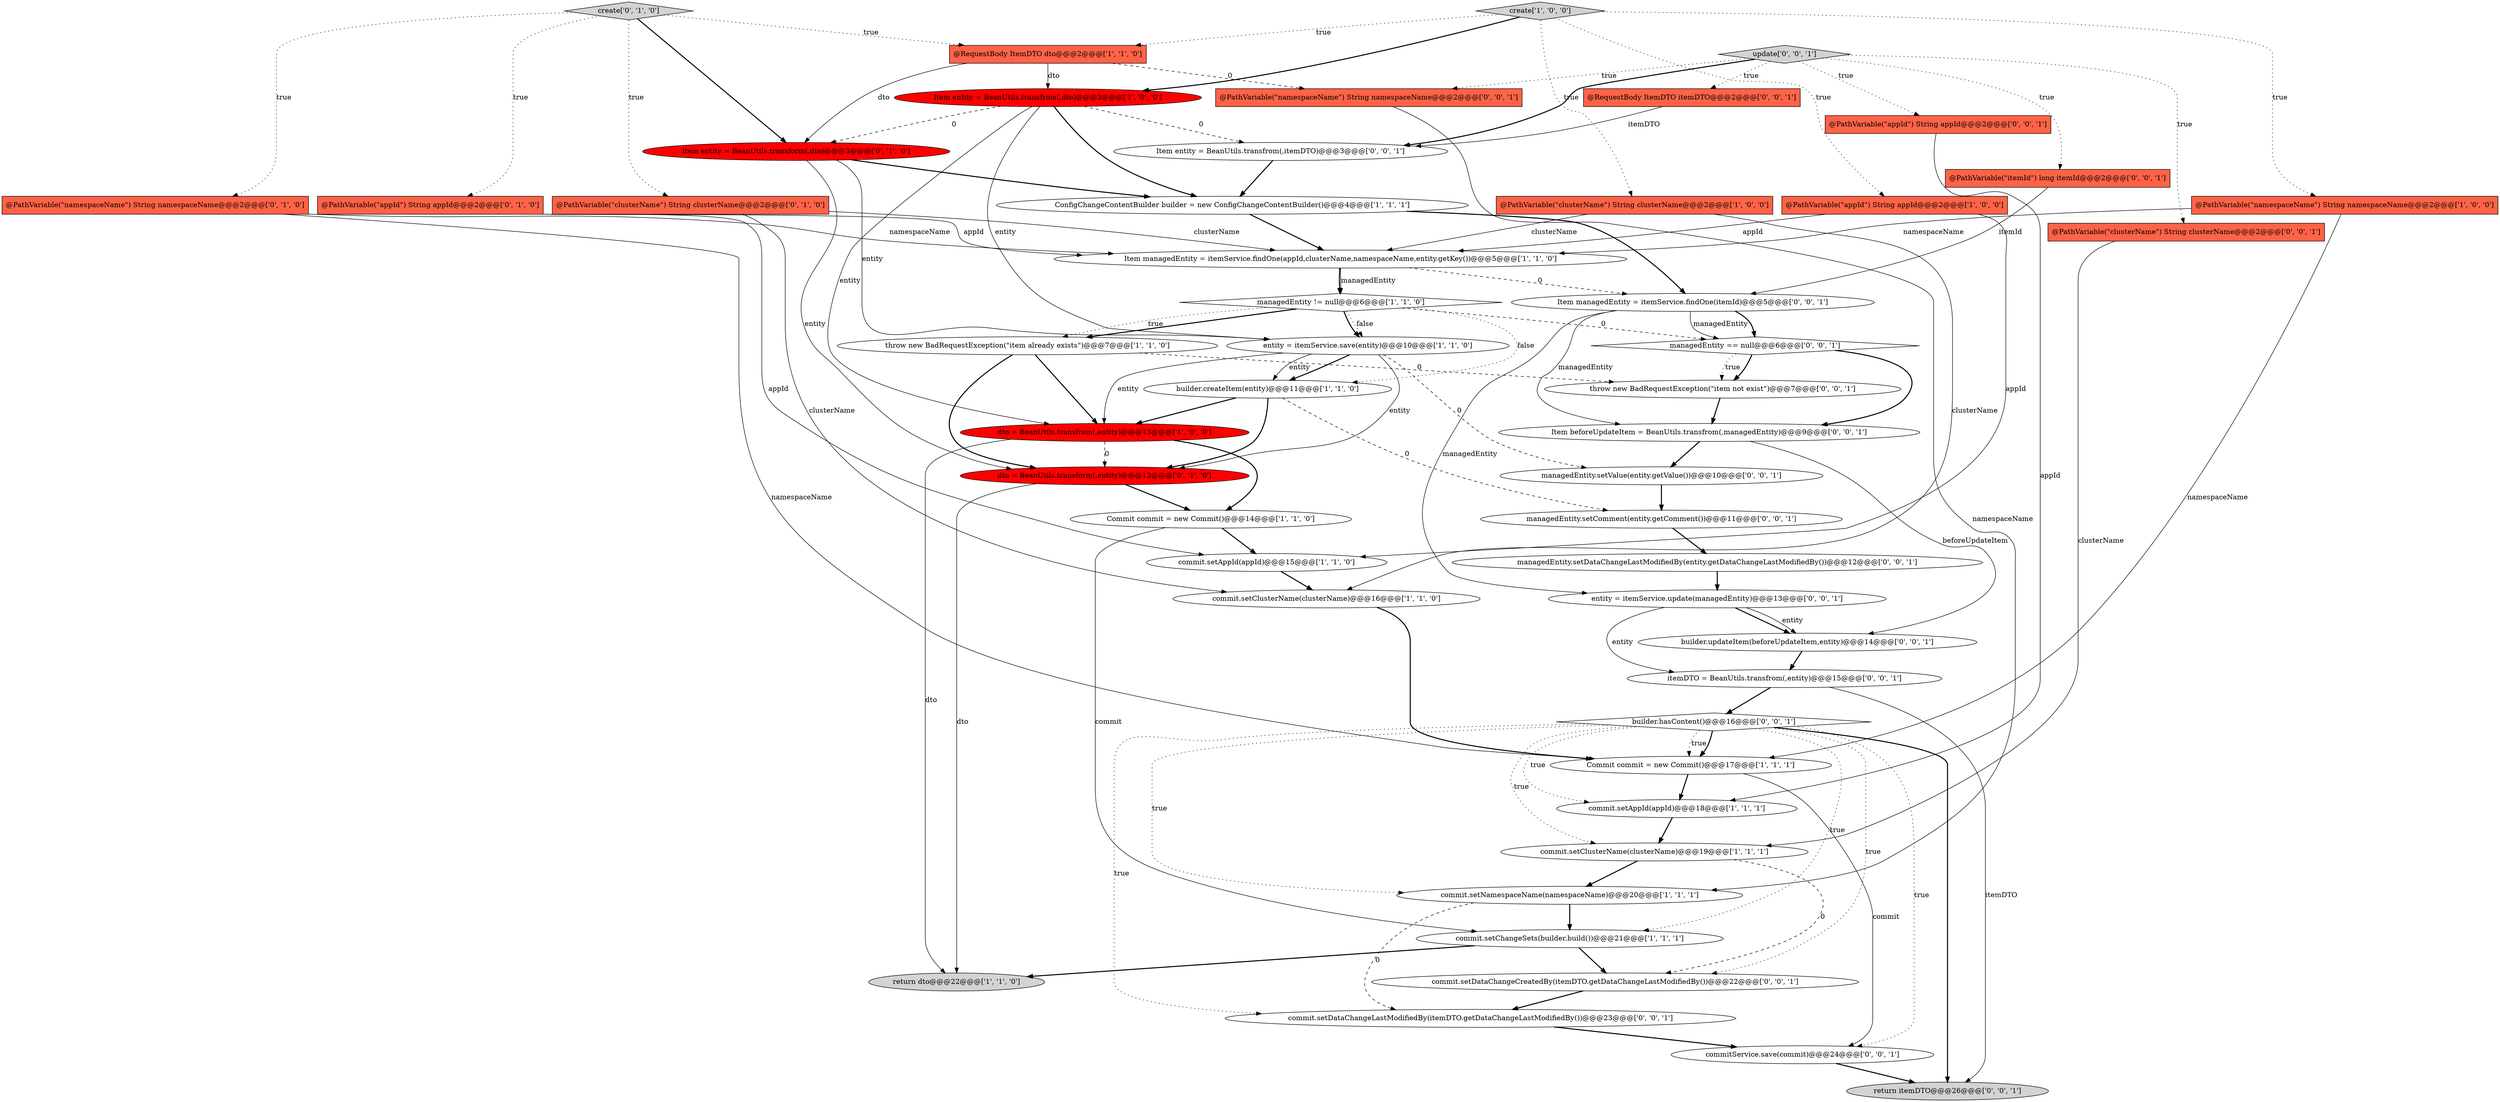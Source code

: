 digraph {
33 [style = filled, label = "builder.hasContent()@@@16@@@['0', '0', '1']", fillcolor = white, shape = diamond image = "AAA0AAABBB3BBB"];
16 [style = filled, label = "Commit commit = new Commit()@@@17@@@['1', '1', '1']", fillcolor = white, shape = ellipse image = "AAA0AAABBB1BBB"];
4 [style = filled, label = "@PathVariable(\"clusterName\") String clusterName@@@2@@@['1', '0', '0']", fillcolor = tomato, shape = box image = "AAA0AAABBB1BBB"];
14 [style = filled, label = "@PathVariable(\"appId\") String appId@@@2@@@['1', '0', '0']", fillcolor = tomato, shape = box image = "AAA0AAABBB1BBB"];
15 [style = filled, label = "@PathVariable(\"namespaceName\") String namespaceName@@@2@@@['1', '0', '0']", fillcolor = tomato, shape = box image = "AAA0AAABBB1BBB"];
23 [style = filled, label = "@PathVariable(\"namespaceName\") String namespaceName@@@2@@@['0', '1', '0']", fillcolor = tomato, shape = box image = "AAA0AAABBB2BBB"];
42 [style = filled, label = "@PathVariable(\"appId\") String appId@@@2@@@['0', '0', '1']", fillcolor = tomato, shape = box image = "AAA0AAABBB3BBB"];
43 [style = filled, label = "managedEntity.setDataChangeLastModifiedBy(entity.getDataChangeLastModifiedBy())@@@12@@@['0', '0', '1']", fillcolor = white, shape = ellipse image = "AAA0AAABBB3BBB"];
38 [style = filled, label = "commit.setDataChangeCreatedBy(itemDTO.getDataChangeLastModifiedBy())@@@22@@@['0', '0', '1']", fillcolor = white, shape = ellipse image = "AAA0AAABBB3BBB"];
12 [style = filled, label = "return dto@@@22@@@['1', '1', '0']", fillcolor = lightgray, shape = ellipse image = "AAA0AAABBB1BBB"];
41 [style = filled, label = "Item managedEntity = itemService.findOne(itemId)@@@5@@@['0', '0', '1']", fillcolor = white, shape = ellipse image = "AAA0AAABBB3BBB"];
47 [style = filled, label = "Item entity = BeanUtils.transfrom(,itemDTO)@@@3@@@['0', '0', '1']", fillcolor = white, shape = ellipse image = "AAA0AAABBB3BBB"];
46 [style = filled, label = "return itemDTO@@@26@@@['0', '0', '1']", fillcolor = lightgray, shape = ellipse image = "AAA0AAABBB3BBB"];
11 [style = filled, label = "commit.setClusterName(clusterName)@@@19@@@['1', '1', '1']", fillcolor = white, shape = ellipse image = "AAA0AAABBB1BBB"];
34 [style = filled, label = "managedEntity == null@@@6@@@['0', '0', '1']", fillcolor = white, shape = diamond image = "AAA0AAABBB3BBB"];
9 [style = filled, label = "dto = BeanUtils.transfrom(,entity)@@@13@@@['1', '0', '0']", fillcolor = red, shape = ellipse image = "AAA1AAABBB1BBB"];
49 [style = filled, label = "managedEntity.setValue(entity.getValue())@@@10@@@['0', '0', '1']", fillcolor = white, shape = ellipse image = "AAA0AAABBB3BBB"];
7 [style = filled, label = "Item managedEntity = itemService.findOne(appId,clusterName,namespaceName,entity.getKey())@@@5@@@['1', '1', '0']", fillcolor = white, shape = ellipse image = "AAA0AAABBB1BBB"];
27 [style = filled, label = "dto = BeanUtils.transform(,entity)@@@13@@@['0', '1', '0']", fillcolor = red, shape = ellipse image = "AAA1AAABBB2BBB"];
45 [style = filled, label = "@PathVariable(\"namespaceName\") String namespaceName@@@2@@@['0', '0', '1']", fillcolor = tomato, shape = box image = "AAA0AAABBB3BBB"];
8 [style = filled, label = "managedEntity != null@@@6@@@['1', '1', '0']", fillcolor = white, shape = diamond image = "AAA0AAABBB1BBB"];
48 [style = filled, label = "throw new BadRequestException(\"item not exist\")@@@7@@@['0', '0', '1']", fillcolor = white, shape = ellipse image = "AAA0AAABBB3BBB"];
39 [style = filled, label = "update['0', '0', '1']", fillcolor = lightgray, shape = diamond image = "AAA0AAABBB3BBB"];
31 [style = filled, label = "Item beforeUpdateItem = BeanUtils.transfrom(,managedEntity)@@@9@@@['0', '0', '1']", fillcolor = white, shape = ellipse image = "AAA0AAABBB3BBB"];
37 [style = filled, label = "@PathVariable(\"itemId\") long itemId@@@2@@@['0', '0', '1']", fillcolor = tomato, shape = box image = "AAA0AAABBB3BBB"];
22 [style = filled, label = "@PathVariable(\"clusterName\") String clusterName@@@2@@@['0', '1', '0']", fillcolor = tomato, shape = box image = "AAA0AAABBB2BBB"];
18 [style = filled, label = "@RequestBody ItemDTO dto@@@2@@@['1', '1', '0']", fillcolor = tomato, shape = box image = "AAA0AAABBB1BBB"];
0 [style = filled, label = "entity = itemService.save(entity)@@@10@@@['1', '1', '0']", fillcolor = white, shape = ellipse image = "AAA0AAABBB1BBB"];
21 [style = filled, label = "commit.setClusterName(clusterName)@@@16@@@['1', '1', '0']", fillcolor = white, shape = ellipse image = "AAA0AAABBB1BBB"];
17 [style = filled, label = "commit.setChangeSets(builder.build())@@@21@@@['1', '1', '1']", fillcolor = white, shape = ellipse image = "AAA0AAABBB1BBB"];
1 [style = filled, label = "create['1', '0', '0']", fillcolor = lightgray, shape = diamond image = "AAA0AAABBB1BBB"];
19 [style = filled, label = "commit.setAppId(appId)@@@18@@@['1', '1', '1']", fillcolor = white, shape = ellipse image = "AAA0AAABBB1BBB"];
24 [style = filled, label = "@PathVariable(\"appId\") String appId@@@2@@@['0', '1', '0']", fillcolor = tomato, shape = box image = "AAA0AAABBB2BBB"];
2 [style = filled, label = "Item entity = BeanUtils.transfrom(,dto)@@@3@@@['1', '0', '0']", fillcolor = red, shape = ellipse image = "AAA1AAABBB1BBB"];
6 [style = filled, label = "throw new BadRequestException(\"item already exists\")@@@7@@@['1', '1', '0']", fillcolor = white, shape = ellipse image = "AAA0AAABBB1BBB"];
30 [style = filled, label = "managedEntity.setComment(entity.getComment())@@@11@@@['0', '0', '1']", fillcolor = white, shape = ellipse image = "AAA0AAABBB3BBB"];
28 [style = filled, label = "@PathVariable(\"clusterName\") String clusterName@@@2@@@['0', '0', '1']", fillcolor = tomato, shape = box image = "AAA0AAABBB3BBB"];
29 [style = filled, label = "commitService.save(commit)@@@24@@@['0', '0', '1']", fillcolor = white, shape = ellipse image = "AAA0AAABBB3BBB"];
32 [style = filled, label = "@RequestBody ItemDTO itemDTO@@@2@@@['0', '0', '1']", fillcolor = tomato, shape = box image = "AAA0AAABBB3BBB"];
35 [style = filled, label = "entity = itemService.update(managedEntity)@@@13@@@['0', '0', '1']", fillcolor = white, shape = ellipse image = "AAA0AAABBB3BBB"];
13 [style = filled, label = "builder.createItem(entity)@@@11@@@['1', '1', '0']", fillcolor = white, shape = ellipse image = "AAA0AAABBB1BBB"];
3 [style = filled, label = "Commit commit = new Commit()@@@14@@@['1', '1', '0']", fillcolor = white, shape = ellipse image = "AAA0AAABBB1BBB"];
10 [style = filled, label = "commit.setAppId(appId)@@@15@@@['1', '1', '0']", fillcolor = white, shape = ellipse image = "AAA0AAABBB1BBB"];
25 [style = filled, label = "create['0', '1', '0']", fillcolor = lightgray, shape = diamond image = "AAA0AAABBB2BBB"];
40 [style = filled, label = "builder.updateItem(beforeUpdateItem,entity)@@@14@@@['0', '0', '1']", fillcolor = white, shape = ellipse image = "AAA0AAABBB3BBB"];
26 [style = filled, label = "Item entity = BeanUtils.transform(,dto)@@@3@@@['0', '1', '0']", fillcolor = red, shape = ellipse image = "AAA1AAABBB2BBB"];
36 [style = filled, label = "itemDTO = BeanUtils.transfrom(,entity)@@@15@@@['0', '0', '1']", fillcolor = white, shape = ellipse image = "AAA0AAABBB3BBB"];
20 [style = filled, label = "ConfigChangeContentBuilder builder = new ConfigChangeContentBuilder()@@@4@@@['1', '1', '1']", fillcolor = white, shape = ellipse image = "AAA0AAABBB1BBB"];
44 [style = filled, label = "commit.setDataChangeLastModifiedBy(itemDTO.getDataChangeLastModifiedBy())@@@23@@@['0', '0', '1']", fillcolor = white, shape = ellipse image = "AAA0AAABBB3BBB"];
5 [style = filled, label = "commit.setNamespaceName(namespaceName)@@@20@@@['1', '1', '1']", fillcolor = white, shape = ellipse image = "AAA0AAABBB1BBB"];
9->12 [style = solid, label="dto"];
0->13 [style = bold, label=""];
38->44 [style = bold, label=""];
22->7 [style = solid, label="clusterName"];
9->27 [style = dashed, label="0"];
19->11 [style = bold, label=""];
8->6 [style = bold, label=""];
2->47 [style = dashed, label="0"];
39->42 [style = dotted, label="true"];
7->8 [style = bold, label=""];
36->33 [style = bold, label=""];
41->31 [style = solid, label="managedEntity"];
35->36 [style = solid, label="entity"];
25->18 [style = dotted, label="true"];
8->0 [style = bold, label=""];
17->38 [style = bold, label=""];
16->29 [style = solid, label="commit"];
22->21 [style = solid, label="clusterName"];
15->16 [style = solid, label="namespaceName"];
43->35 [style = bold, label=""];
33->46 [style = bold, label=""];
29->46 [style = bold, label=""];
21->16 [style = bold, label=""];
33->16 [style = dotted, label="true"];
0->13 [style = solid, label="entity"];
14->10 [style = solid, label="appId"];
39->47 [style = bold, label=""];
2->26 [style = dashed, label="0"];
0->49 [style = dashed, label="0"];
8->0 [style = dotted, label="false"];
36->46 [style = solid, label="itemDTO"];
33->11 [style = dotted, label="true"];
2->0 [style = solid, label="entity"];
2->20 [style = bold, label=""];
33->16 [style = bold, label=""];
34->48 [style = bold, label=""];
8->13 [style = dotted, label="false"];
33->44 [style = dotted, label="true"];
8->34 [style = dashed, label="0"];
34->31 [style = bold, label=""];
1->4 [style = dotted, label="true"];
10->21 [style = bold, label=""];
18->45 [style = dashed, label="0"];
16->19 [style = bold, label=""];
5->17 [style = bold, label=""];
1->18 [style = dotted, label="true"];
3->10 [style = bold, label=""];
26->27 [style = solid, label="entity"];
35->40 [style = bold, label=""];
20->41 [style = bold, label=""];
14->7 [style = solid, label="appId"];
23->16 [style = solid, label="namespaceName"];
41->35 [style = solid, label="managedEntity"];
1->15 [style = dotted, label="true"];
25->26 [style = bold, label=""];
33->38 [style = dotted, label="true"];
25->23 [style = dotted, label="true"];
20->7 [style = bold, label=""];
41->34 [style = solid, label="managedEntity"];
26->20 [style = bold, label=""];
28->11 [style = solid, label="clusterName"];
30->43 [style = bold, label=""];
44->29 [style = bold, label=""];
6->48 [style = dashed, label="0"];
25->24 [style = dotted, label="true"];
31->49 [style = bold, label=""];
33->17 [style = dotted, label="true"];
34->48 [style = dotted, label="true"];
48->31 [style = bold, label=""];
35->40 [style = solid, label="entity"];
11->5 [style = bold, label=""];
6->27 [style = bold, label=""];
39->37 [style = dotted, label="true"];
17->12 [style = bold, label=""];
13->27 [style = bold, label=""];
8->6 [style = dotted, label="true"];
15->7 [style = solid, label="namespaceName"];
18->2 [style = solid, label="dto"];
0->27 [style = solid, label="entity"];
49->30 [style = bold, label=""];
40->36 [style = bold, label=""];
24->7 [style = solid, label="appId"];
18->26 [style = solid, label="dto"];
33->29 [style = dotted, label="true"];
9->3 [style = bold, label=""];
2->9 [style = solid, label="entity"];
4->7 [style = solid, label="clusterName"];
7->41 [style = dashed, label="0"];
1->2 [style = bold, label=""];
7->8 [style = solid, label="managedEntity"];
13->9 [style = bold, label=""];
23->7 [style = solid, label="namespaceName"];
41->34 [style = bold, label=""];
39->45 [style = dotted, label="true"];
5->44 [style = dashed, label="0"];
0->9 [style = solid, label="entity"];
27->3 [style = bold, label=""];
1->14 [style = dotted, label="true"];
26->0 [style = solid, label="entity"];
11->38 [style = dashed, label="0"];
27->12 [style = solid, label="dto"];
39->32 [style = dotted, label="true"];
31->40 [style = solid, label="beforeUpdateItem"];
37->41 [style = solid, label="itemId"];
47->20 [style = bold, label=""];
33->5 [style = dotted, label="true"];
45->5 [style = solid, label="namespaceName"];
32->47 [style = solid, label="itemDTO"];
25->22 [style = dotted, label="true"];
33->19 [style = dotted, label="true"];
24->10 [style = solid, label="appId"];
39->28 [style = dotted, label="true"];
6->9 [style = bold, label=""];
42->19 [style = solid, label="appId"];
3->17 [style = solid, label="commit"];
13->30 [style = dashed, label="0"];
4->21 [style = solid, label="clusterName"];
}
